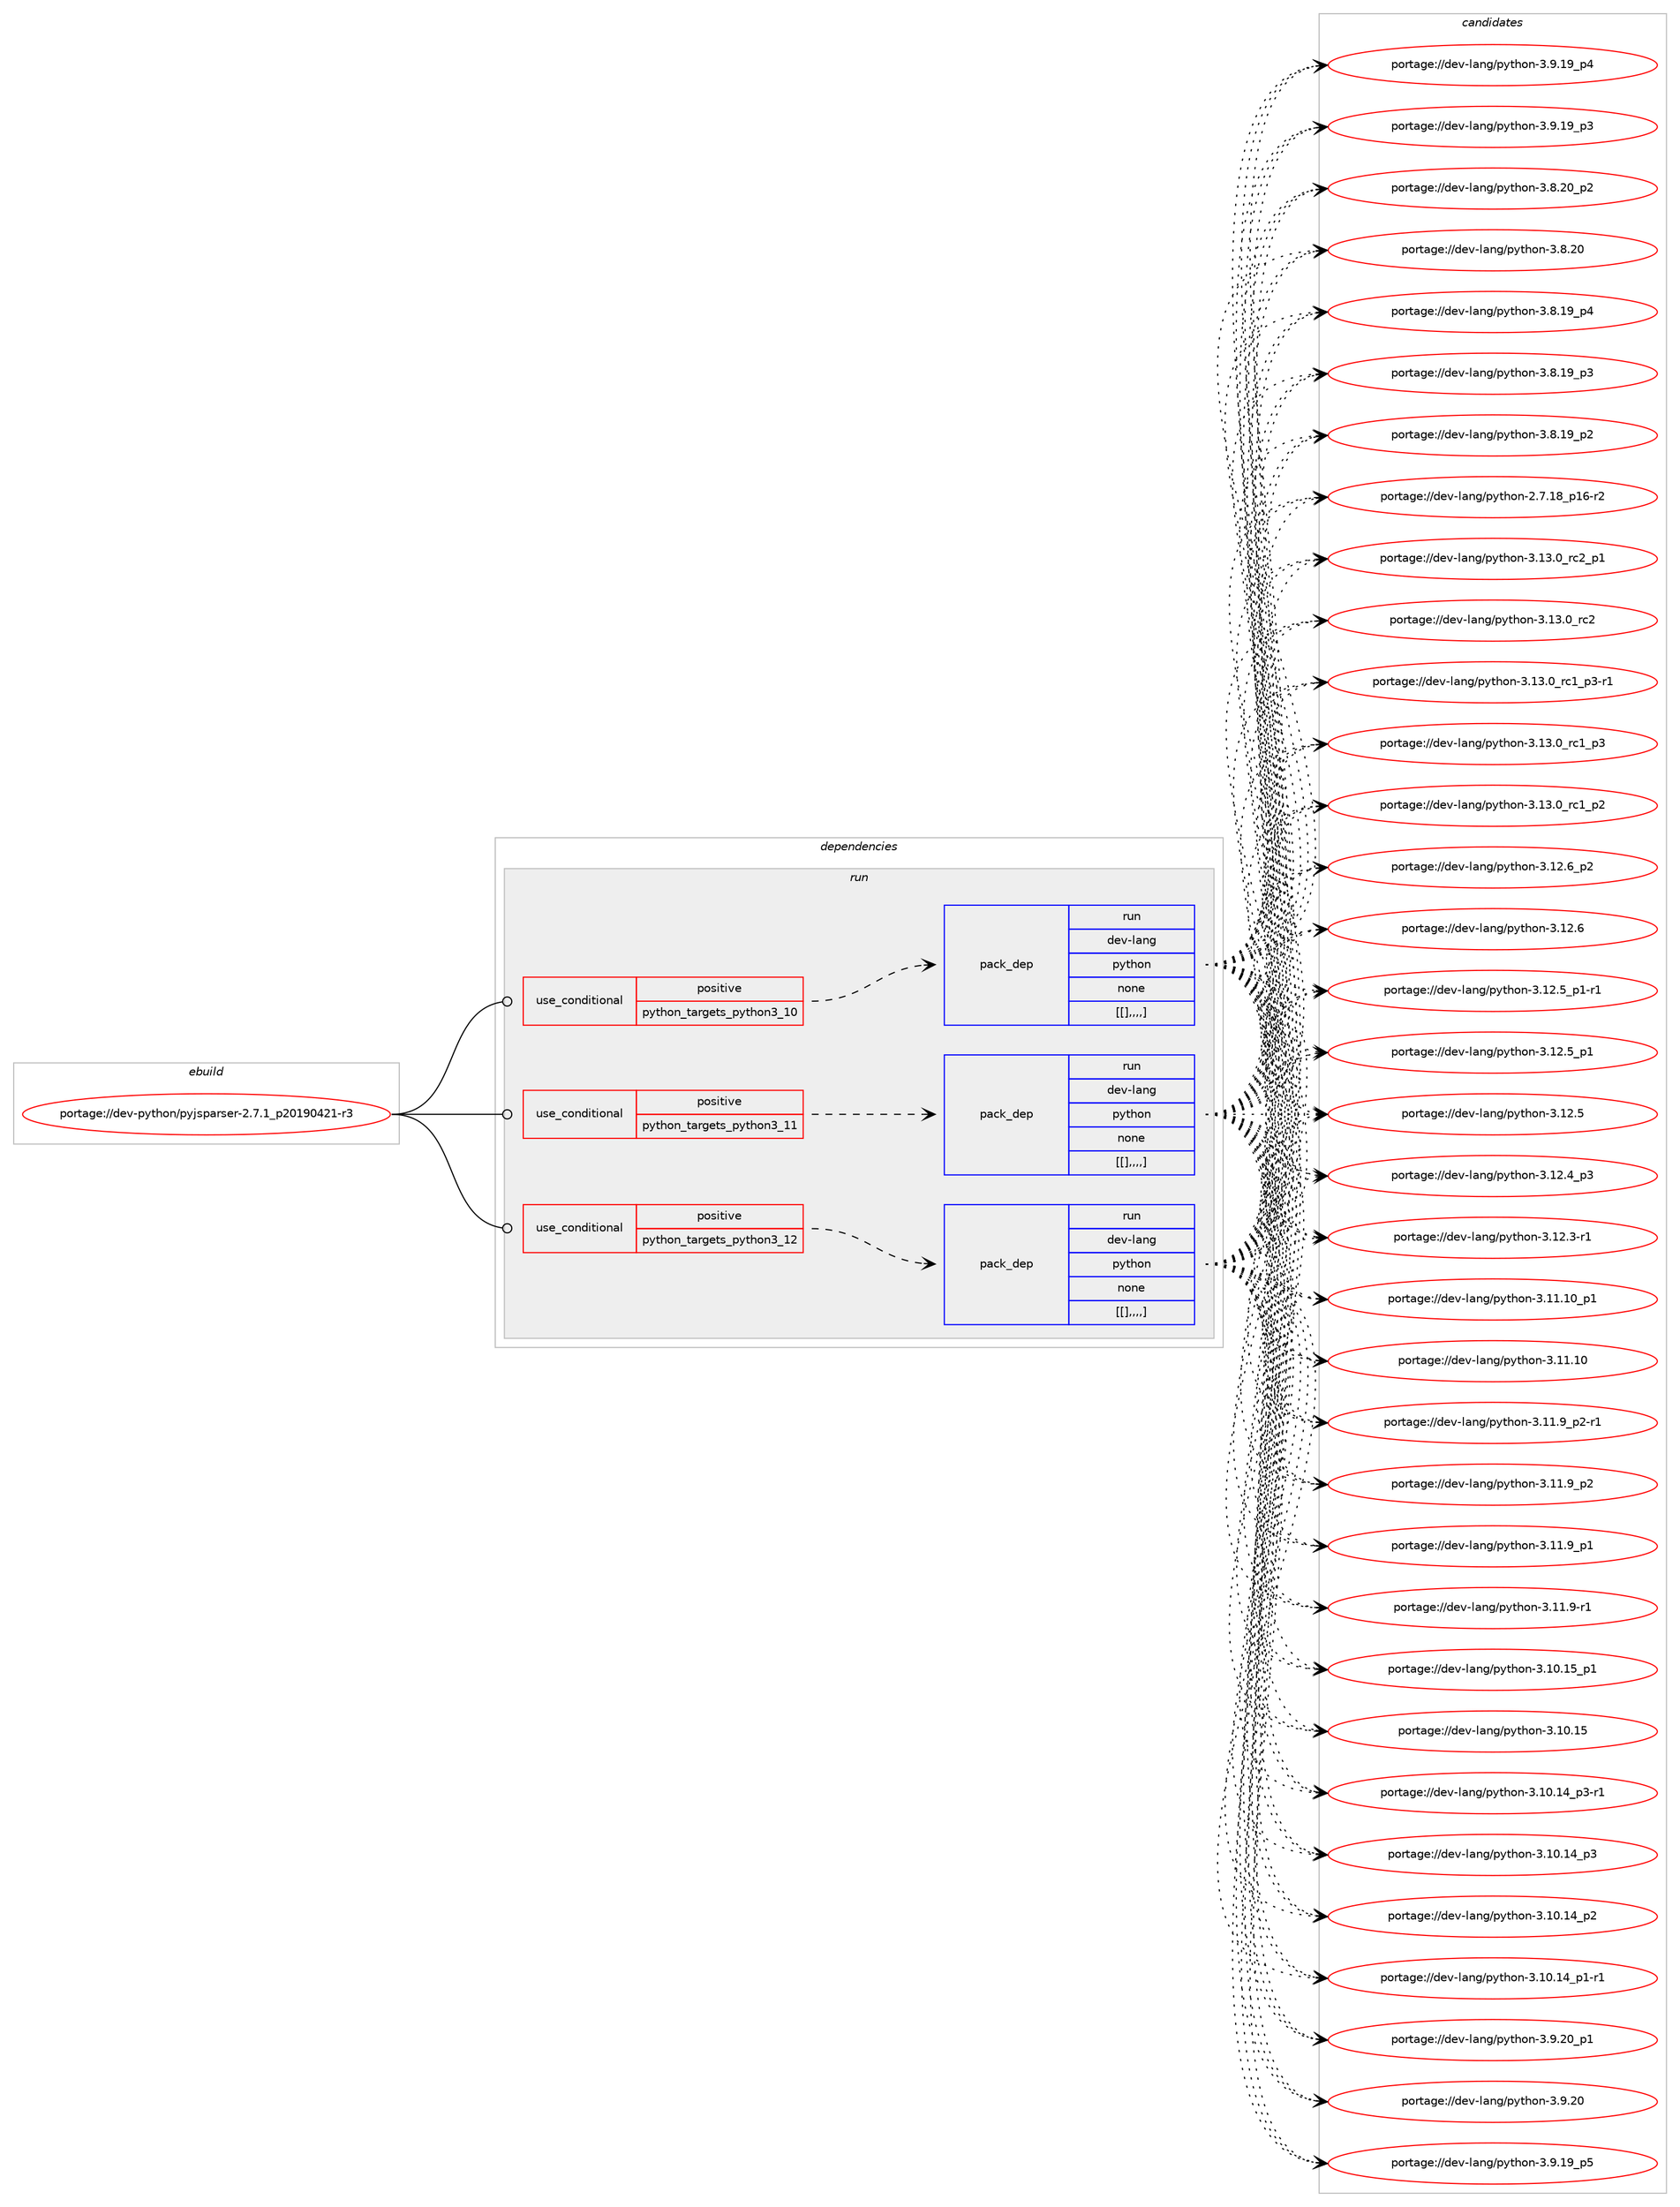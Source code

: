 digraph prolog {

# *************
# Graph options
# *************

newrank=true;
concentrate=true;
compound=true;
graph [rankdir=LR,fontname=Helvetica,fontsize=10,ranksep=1.5];#, ranksep=2.5, nodesep=0.2];
edge  [arrowhead=vee];
node  [fontname=Helvetica,fontsize=10];

# **********
# The ebuild
# **********

subgraph cluster_leftcol {
color=gray;
label=<<i>ebuild</i>>;
id [label="portage://dev-python/pyjsparser-2.7.1_p20190421-r3", color=red, width=4, href="../dev-python/pyjsparser-2.7.1_p20190421-r3.svg"];
}

# ****************
# The dependencies
# ****************

subgraph cluster_midcol {
color=gray;
label=<<i>dependencies</i>>;
subgraph cluster_compile {
fillcolor="#eeeeee";
style=filled;
label=<<i>compile</i>>;
}
subgraph cluster_compileandrun {
fillcolor="#eeeeee";
style=filled;
label=<<i>compile and run</i>>;
}
subgraph cluster_run {
fillcolor="#eeeeee";
style=filled;
label=<<i>run</i>>;
subgraph cond38518 {
dependency159483 [label=<<TABLE BORDER="0" CELLBORDER="1" CELLSPACING="0" CELLPADDING="4"><TR><TD ROWSPAN="3" CELLPADDING="10">use_conditional</TD></TR><TR><TD>positive</TD></TR><TR><TD>python_targets_python3_10</TD></TR></TABLE>>, shape=none, color=red];
subgraph pack119740 {
dependency159484 [label=<<TABLE BORDER="0" CELLBORDER="1" CELLSPACING="0" CELLPADDING="4" WIDTH="220"><TR><TD ROWSPAN="6" CELLPADDING="30">pack_dep</TD></TR><TR><TD WIDTH="110">run</TD></TR><TR><TD>dev-lang</TD></TR><TR><TD>python</TD></TR><TR><TD>none</TD></TR><TR><TD>[[],,,,]</TD></TR></TABLE>>, shape=none, color=blue];
}
dependency159483:e -> dependency159484:w [weight=20,style="dashed",arrowhead="vee"];
}
id:e -> dependency159483:w [weight=20,style="solid",arrowhead="odot"];
subgraph cond38519 {
dependency159485 [label=<<TABLE BORDER="0" CELLBORDER="1" CELLSPACING="0" CELLPADDING="4"><TR><TD ROWSPAN="3" CELLPADDING="10">use_conditional</TD></TR><TR><TD>positive</TD></TR><TR><TD>python_targets_python3_11</TD></TR></TABLE>>, shape=none, color=red];
subgraph pack119741 {
dependency159486 [label=<<TABLE BORDER="0" CELLBORDER="1" CELLSPACING="0" CELLPADDING="4" WIDTH="220"><TR><TD ROWSPAN="6" CELLPADDING="30">pack_dep</TD></TR><TR><TD WIDTH="110">run</TD></TR><TR><TD>dev-lang</TD></TR><TR><TD>python</TD></TR><TR><TD>none</TD></TR><TR><TD>[[],,,,]</TD></TR></TABLE>>, shape=none, color=blue];
}
dependency159485:e -> dependency159486:w [weight=20,style="dashed",arrowhead="vee"];
}
id:e -> dependency159485:w [weight=20,style="solid",arrowhead="odot"];
subgraph cond38520 {
dependency159487 [label=<<TABLE BORDER="0" CELLBORDER="1" CELLSPACING="0" CELLPADDING="4"><TR><TD ROWSPAN="3" CELLPADDING="10">use_conditional</TD></TR><TR><TD>positive</TD></TR><TR><TD>python_targets_python3_12</TD></TR></TABLE>>, shape=none, color=red];
subgraph pack119742 {
dependency159488 [label=<<TABLE BORDER="0" CELLBORDER="1" CELLSPACING="0" CELLPADDING="4" WIDTH="220"><TR><TD ROWSPAN="6" CELLPADDING="30">pack_dep</TD></TR><TR><TD WIDTH="110">run</TD></TR><TR><TD>dev-lang</TD></TR><TR><TD>python</TD></TR><TR><TD>none</TD></TR><TR><TD>[[],,,,]</TD></TR></TABLE>>, shape=none, color=blue];
}
dependency159487:e -> dependency159488:w [weight=20,style="dashed",arrowhead="vee"];
}
id:e -> dependency159487:w [weight=20,style="solid",arrowhead="odot"];
}
}

# **************
# The candidates
# **************

subgraph cluster_choices {
rank=same;
color=gray;
label=<<i>candidates</i>>;

subgraph choice119740 {
color=black;
nodesep=1;
choice100101118451089711010347112121116104111110455146495146489511499509511249 [label="portage://dev-lang/python-3.13.0_rc2_p1", color=red, width=4,href="../dev-lang/python-3.13.0_rc2_p1.svg"];
choice10010111845108971101034711212111610411111045514649514648951149950 [label="portage://dev-lang/python-3.13.0_rc2", color=red, width=4,href="../dev-lang/python-3.13.0_rc2.svg"];
choice1001011184510897110103471121211161041111104551464951464895114994995112514511449 [label="portage://dev-lang/python-3.13.0_rc1_p3-r1", color=red, width=4,href="../dev-lang/python-3.13.0_rc1_p3-r1.svg"];
choice100101118451089711010347112121116104111110455146495146489511499499511251 [label="portage://dev-lang/python-3.13.0_rc1_p3", color=red, width=4,href="../dev-lang/python-3.13.0_rc1_p3.svg"];
choice100101118451089711010347112121116104111110455146495146489511499499511250 [label="portage://dev-lang/python-3.13.0_rc1_p2", color=red, width=4,href="../dev-lang/python-3.13.0_rc1_p2.svg"];
choice100101118451089711010347112121116104111110455146495046549511250 [label="portage://dev-lang/python-3.12.6_p2", color=red, width=4,href="../dev-lang/python-3.12.6_p2.svg"];
choice10010111845108971101034711212111610411111045514649504654 [label="portage://dev-lang/python-3.12.6", color=red, width=4,href="../dev-lang/python-3.12.6.svg"];
choice1001011184510897110103471121211161041111104551464950465395112494511449 [label="portage://dev-lang/python-3.12.5_p1-r1", color=red, width=4,href="../dev-lang/python-3.12.5_p1-r1.svg"];
choice100101118451089711010347112121116104111110455146495046539511249 [label="portage://dev-lang/python-3.12.5_p1", color=red, width=4,href="../dev-lang/python-3.12.5_p1.svg"];
choice10010111845108971101034711212111610411111045514649504653 [label="portage://dev-lang/python-3.12.5", color=red, width=4,href="../dev-lang/python-3.12.5.svg"];
choice100101118451089711010347112121116104111110455146495046529511251 [label="portage://dev-lang/python-3.12.4_p3", color=red, width=4,href="../dev-lang/python-3.12.4_p3.svg"];
choice100101118451089711010347112121116104111110455146495046514511449 [label="portage://dev-lang/python-3.12.3-r1", color=red, width=4,href="../dev-lang/python-3.12.3-r1.svg"];
choice10010111845108971101034711212111610411111045514649494649489511249 [label="portage://dev-lang/python-3.11.10_p1", color=red, width=4,href="../dev-lang/python-3.11.10_p1.svg"];
choice1001011184510897110103471121211161041111104551464949464948 [label="portage://dev-lang/python-3.11.10", color=red, width=4,href="../dev-lang/python-3.11.10.svg"];
choice1001011184510897110103471121211161041111104551464949465795112504511449 [label="portage://dev-lang/python-3.11.9_p2-r1", color=red, width=4,href="../dev-lang/python-3.11.9_p2-r1.svg"];
choice100101118451089711010347112121116104111110455146494946579511250 [label="portage://dev-lang/python-3.11.9_p2", color=red, width=4,href="../dev-lang/python-3.11.9_p2.svg"];
choice100101118451089711010347112121116104111110455146494946579511249 [label="portage://dev-lang/python-3.11.9_p1", color=red, width=4,href="../dev-lang/python-3.11.9_p1.svg"];
choice100101118451089711010347112121116104111110455146494946574511449 [label="portage://dev-lang/python-3.11.9-r1", color=red, width=4,href="../dev-lang/python-3.11.9-r1.svg"];
choice10010111845108971101034711212111610411111045514649484649539511249 [label="portage://dev-lang/python-3.10.15_p1", color=red, width=4,href="../dev-lang/python-3.10.15_p1.svg"];
choice1001011184510897110103471121211161041111104551464948464953 [label="portage://dev-lang/python-3.10.15", color=red, width=4,href="../dev-lang/python-3.10.15.svg"];
choice100101118451089711010347112121116104111110455146494846495295112514511449 [label="portage://dev-lang/python-3.10.14_p3-r1", color=red, width=4,href="../dev-lang/python-3.10.14_p3-r1.svg"];
choice10010111845108971101034711212111610411111045514649484649529511251 [label="portage://dev-lang/python-3.10.14_p3", color=red, width=4,href="../dev-lang/python-3.10.14_p3.svg"];
choice10010111845108971101034711212111610411111045514649484649529511250 [label="portage://dev-lang/python-3.10.14_p2", color=red, width=4,href="../dev-lang/python-3.10.14_p2.svg"];
choice100101118451089711010347112121116104111110455146494846495295112494511449 [label="portage://dev-lang/python-3.10.14_p1-r1", color=red, width=4,href="../dev-lang/python-3.10.14_p1-r1.svg"];
choice100101118451089711010347112121116104111110455146574650489511249 [label="portage://dev-lang/python-3.9.20_p1", color=red, width=4,href="../dev-lang/python-3.9.20_p1.svg"];
choice10010111845108971101034711212111610411111045514657465048 [label="portage://dev-lang/python-3.9.20", color=red, width=4,href="../dev-lang/python-3.9.20.svg"];
choice100101118451089711010347112121116104111110455146574649579511253 [label="portage://dev-lang/python-3.9.19_p5", color=red, width=4,href="../dev-lang/python-3.9.19_p5.svg"];
choice100101118451089711010347112121116104111110455146574649579511252 [label="portage://dev-lang/python-3.9.19_p4", color=red, width=4,href="../dev-lang/python-3.9.19_p4.svg"];
choice100101118451089711010347112121116104111110455146574649579511251 [label="portage://dev-lang/python-3.9.19_p3", color=red, width=4,href="../dev-lang/python-3.9.19_p3.svg"];
choice100101118451089711010347112121116104111110455146564650489511250 [label="portage://dev-lang/python-3.8.20_p2", color=red, width=4,href="../dev-lang/python-3.8.20_p2.svg"];
choice10010111845108971101034711212111610411111045514656465048 [label="portage://dev-lang/python-3.8.20", color=red, width=4,href="../dev-lang/python-3.8.20.svg"];
choice100101118451089711010347112121116104111110455146564649579511252 [label="portage://dev-lang/python-3.8.19_p4", color=red, width=4,href="../dev-lang/python-3.8.19_p4.svg"];
choice100101118451089711010347112121116104111110455146564649579511251 [label="portage://dev-lang/python-3.8.19_p3", color=red, width=4,href="../dev-lang/python-3.8.19_p3.svg"];
choice100101118451089711010347112121116104111110455146564649579511250 [label="portage://dev-lang/python-3.8.19_p2", color=red, width=4,href="../dev-lang/python-3.8.19_p2.svg"];
choice100101118451089711010347112121116104111110455046554649569511249544511450 [label="portage://dev-lang/python-2.7.18_p16-r2", color=red, width=4,href="../dev-lang/python-2.7.18_p16-r2.svg"];
dependency159484:e -> choice100101118451089711010347112121116104111110455146495146489511499509511249:w [style=dotted,weight="100"];
dependency159484:e -> choice10010111845108971101034711212111610411111045514649514648951149950:w [style=dotted,weight="100"];
dependency159484:e -> choice1001011184510897110103471121211161041111104551464951464895114994995112514511449:w [style=dotted,weight="100"];
dependency159484:e -> choice100101118451089711010347112121116104111110455146495146489511499499511251:w [style=dotted,weight="100"];
dependency159484:e -> choice100101118451089711010347112121116104111110455146495146489511499499511250:w [style=dotted,weight="100"];
dependency159484:e -> choice100101118451089711010347112121116104111110455146495046549511250:w [style=dotted,weight="100"];
dependency159484:e -> choice10010111845108971101034711212111610411111045514649504654:w [style=dotted,weight="100"];
dependency159484:e -> choice1001011184510897110103471121211161041111104551464950465395112494511449:w [style=dotted,weight="100"];
dependency159484:e -> choice100101118451089711010347112121116104111110455146495046539511249:w [style=dotted,weight="100"];
dependency159484:e -> choice10010111845108971101034711212111610411111045514649504653:w [style=dotted,weight="100"];
dependency159484:e -> choice100101118451089711010347112121116104111110455146495046529511251:w [style=dotted,weight="100"];
dependency159484:e -> choice100101118451089711010347112121116104111110455146495046514511449:w [style=dotted,weight="100"];
dependency159484:e -> choice10010111845108971101034711212111610411111045514649494649489511249:w [style=dotted,weight="100"];
dependency159484:e -> choice1001011184510897110103471121211161041111104551464949464948:w [style=dotted,weight="100"];
dependency159484:e -> choice1001011184510897110103471121211161041111104551464949465795112504511449:w [style=dotted,weight="100"];
dependency159484:e -> choice100101118451089711010347112121116104111110455146494946579511250:w [style=dotted,weight="100"];
dependency159484:e -> choice100101118451089711010347112121116104111110455146494946579511249:w [style=dotted,weight="100"];
dependency159484:e -> choice100101118451089711010347112121116104111110455146494946574511449:w [style=dotted,weight="100"];
dependency159484:e -> choice10010111845108971101034711212111610411111045514649484649539511249:w [style=dotted,weight="100"];
dependency159484:e -> choice1001011184510897110103471121211161041111104551464948464953:w [style=dotted,weight="100"];
dependency159484:e -> choice100101118451089711010347112121116104111110455146494846495295112514511449:w [style=dotted,weight="100"];
dependency159484:e -> choice10010111845108971101034711212111610411111045514649484649529511251:w [style=dotted,weight="100"];
dependency159484:e -> choice10010111845108971101034711212111610411111045514649484649529511250:w [style=dotted,weight="100"];
dependency159484:e -> choice100101118451089711010347112121116104111110455146494846495295112494511449:w [style=dotted,weight="100"];
dependency159484:e -> choice100101118451089711010347112121116104111110455146574650489511249:w [style=dotted,weight="100"];
dependency159484:e -> choice10010111845108971101034711212111610411111045514657465048:w [style=dotted,weight="100"];
dependency159484:e -> choice100101118451089711010347112121116104111110455146574649579511253:w [style=dotted,weight="100"];
dependency159484:e -> choice100101118451089711010347112121116104111110455146574649579511252:w [style=dotted,weight="100"];
dependency159484:e -> choice100101118451089711010347112121116104111110455146574649579511251:w [style=dotted,weight="100"];
dependency159484:e -> choice100101118451089711010347112121116104111110455146564650489511250:w [style=dotted,weight="100"];
dependency159484:e -> choice10010111845108971101034711212111610411111045514656465048:w [style=dotted,weight="100"];
dependency159484:e -> choice100101118451089711010347112121116104111110455146564649579511252:w [style=dotted,weight="100"];
dependency159484:e -> choice100101118451089711010347112121116104111110455146564649579511251:w [style=dotted,weight="100"];
dependency159484:e -> choice100101118451089711010347112121116104111110455146564649579511250:w [style=dotted,weight="100"];
dependency159484:e -> choice100101118451089711010347112121116104111110455046554649569511249544511450:w [style=dotted,weight="100"];
}
subgraph choice119741 {
color=black;
nodesep=1;
choice100101118451089711010347112121116104111110455146495146489511499509511249 [label="portage://dev-lang/python-3.13.0_rc2_p1", color=red, width=4,href="../dev-lang/python-3.13.0_rc2_p1.svg"];
choice10010111845108971101034711212111610411111045514649514648951149950 [label="portage://dev-lang/python-3.13.0_rc2", color=red, width=4,href="../dev-lang/python-3.13.0_rc2.svg"];
choice1001011184510897110103471121211161041111104551464951464895114994995112514511449 [label="portage://dev-lang/python-3.13.0_rc1_p3-r1", color=red, width=4,href="../dev-lang/python-3.13.0_rc1_p3-r1.svg"];
choice100101118451089711010347112121116104111110455146495146489511499499511251 [label="portage://dev-lang/python-3.13.0_rc1_p3", color=red, width=4,href="../dev-lang/python-3.13.0_rc1_p3.svg"];
choice100101118451089711010347112121116104111110455146495146489511499499511250 [label="portage://dev-lang/python-3.13.0_rc1_p2", color=red, width=4,href="../dev-lang/python-3.13.0_rc1_p2.svg"];
choice100101118451089711010347112121116104111110455146495046549511250 [label="portage://dev-lang/python-3.12.6_p2", color=red, width=4,href="../dev-lang/python-3.12.6_p2.svg"];
choice10010111845108971101034711212111610411111045514649504654 [label="portage://dev-lang/python-3.12.6", color=red, width=4,href="../dev-lang/python-3.12.6.svg"];
choice1001011184510897110103471121211161041111104551464950465395112494511449 [label="portage://dev-lang/python-3.12.5_p1-r1", color=red, width=4,href="../dev-lang/python-3.12.5_p1-r1.svg"];
choice100101118451089711010347112121116104111110455146495046539511249 [label="portage://dev-lang/python-3.12.5_p1", color=red, width=4,href="../dev-lang/python-3.12.5_p1.svg"];
choice10010111845108971101034711212111610411111045514649504653 [label="portage://dev-lang/python-3.12.5", color=red, width=4,href="../dev-lang/python-3.12.5.svg"];
choice100101118451089711010347112121116104111110455146495046529511251 [label="portage://dev-lang/python-3.12.4_p3", color=red, width=4,href="../dev-lang/python-3.12.4_p3.svg"];
choice100101118451089711010347112121116104111110455146495046514511449 [label="portage://dev-lang/python-3.12.3-r1", color=red, width=4,href="../dev-lang/python-3.12.3-r1.svg"];
choice10010111845108971101034711212111610411111045514649494649489511249 [label="portage://dev-lang/python-3.11.10_p1", color=red, width=4,href="../dev-lang/python-3.11.10_p1.svg"];
choice1001011184510897110103471121211161041111104551464949464948 [label="portage://dev-lang/python-3.11.10", color=red, width=4,href="../dev-lang/python-3.11.10.svg"];
choice1001011184510897110103471121211161041111104551464949465795112504511449 [label="portage://dev-lang/python-3.11.9_p2-r1", color=red, width=4,href="../dev-lang/python-3.11.9_p2-r1.svg"];
choice100101118451089711010347112121116104111110455146494946579511250 [label="portage://dev-lang/python-3.11.9_p2", color=red, width=4,href="../dev-lang/python-3.11.9_p2.svg"];
choice100101118451089711010347112121116104111110455146494946579511249 [label="portage://dev-lang/python-3.11.9_p1", color=red, width=4,href="../dev-lang/python-3.11.9_p1.svg"];
choice100101118451089711010347112121116104111110455146494946574511449 [label="portage://dev-lang/python-3.11.9-r1", color=red, width=4,href="../dev-lang/python-3.11.9-r1.svg"];
choice10010111845108971101034711212111610411111045514649484649539511249 [label="portage://dev-lang/python-3.10.15_p1", color=red, width=4,href="../dev-lang/python-3.10.15_p1.svg"];
choice1001011184510897110103471121211161041111104551464948464953 [label="portage://dev-lang/python-3.10.15", color=red, width=4,href="../dev-lang/python-3.10.15.svg"];
choice100101118451089711010347112121116104111110455146494846495295112514511449 [label="portage://dev-lang/python-3.10.14_p3-r1", color=red, width=4,href="../dev-lang/python-3.10.14_p3-r1.svg"];
choice10010111845108971101034711212111610411111045514649484649529511251 [label="portage://dev-lang/python-3.10.14_p3", color=red, width=4,href="../dev-lang/python-3.10.14_p3.svg"];
choice10010111845108971101034711212111610411111045514649484649529511250 [label="portage://dev-lang/python-3.10.14_p2", color=red, width=4,href="../dev-lang/python-3.10.14_p2.svg"];
choice100101118451089711010347112121116104111110455146494846495295112494511449 [label="portage://dev-lang/python-3.10.14_p1-r1", color=red, width=4,href="../dev-lang/python-3.10.14_p1-r1.svg"];
choice100101118451089711010347112121116104111110455146574650489511249 [label="portage://dev-lang/python-3.9.20_p1", color=red, width=4,href="../dev-lang/python-3.9.20_p1.svg"];
choice10010111845108971101034711212111610411111045514657465048 [label="portage://dev-lang/python-3.9.20", color=red, width=4,href="../dev-lang/python-3.9.20.svg"];
choice100101118451089711010347112121116104111110455146574649579511253 [label="portage://dev-lang/python-3.9.19_p5", color=red, width=4,href="../dev-lang/python-3.9.19_p5.svg"];
choice100101118451089711010347112121116104111110455146574649579511252 [label="portage://dev-lang/python-3.9.19_p4", color=red, width=4,href="../dev-lang/python-3.9.19_p4.svg"];
choice100101118451089711010347112121116104111110455146574649579511251 [label="portage://dev-lang/python-3.9.19_p3", color=red, width=4,href="../dev-lang/python-3.9.19_p3.svg"];
choice100101118451089711010347112121116104111110455146564650489511250 [label="portage://dev-lang/python-3.8.20_p2", color=red, width=4,href="../dev-lang/python-3.8.20_p2.svg"];
choice10010111845108971101034711212111610411111045514656465048 [label="portage://dev-lang/python-3.8.20", color=red, width=4,href="../dev-lang/python-3.8.20.svg"];
choice100101118451089711010347112121116104111110455146564649579511252 [label="portage://dev-lang/python-3.8.19_p4", color=red, width=4,href="../dev-lang/python-3.8.19_p4.svg"];
choice100101118451089711010347112121116104111110455146564649579511251 [label="portage://dev-lang/python-3.8.19_p3", color=red, width=4,href="../dev-lang/python-3.8.19_p3.svg"];
choice100101118451089711010347112121116104111110455146564649579511250 [label="portage://dev-lang/python-3.8.19_p2", color=red, width=4,href="../dev-lang/python-3.8.19_p2.svg"];
choice100101118451089711010347112121116104111110455046554649569511249544511450 [label="portage://dev-lang/python-2.7.18_p16-r2", color=red, width=4,href="../dev-lang/python-2.7.18_p16-r2.svg"];
dependency159486:e -> choice100101118451089711010347112121116104111110455146495146489511499509511249:w [style=dotted,weight="100"];
dependency159486:e -> choice10010111845108971101034711212111610411111045514649514648951149950:w [style=dotted,weight="100"];
dependency159486:e -> choice1001011184510897110103471121211161041111104551464951464895114994995112514511449:w [style=dotted,weight="100"];
dependency159486:e -> choice100101118451089711010347112121116104111110455146495146489511499499511251:w [style=dotted,weight="100"];
dependency159486:e -> choice100101118451089711010347112121116104111110455146495146489511499499511250:w [style=dotted,weight="100"];
dependency159486:e -> choice100101118451089711010347112121116104111110455146495046549511250:w [style=dotted,weight="100"];
dependency159486:e -> choice10010111845108971101034711212111610411111045514649504654:w [style=dotted,weight="100"];
dependency159486:e -> choice1001011184510897110103471121211161041111104551464950465395112494511449:w [style=dotted,weight="100"];
dependency159486:e -> choice100101118451089711010347112121116104111110455146495046539511249:w [style=dotted,weight="100"];
dependency159486:e -> choice10010111845108971101034711212111610411111045514649504653:w [style=dotted,weight="100"];
dependency159486:e -> choice100101118451089711010347112121116104111110455146495046529511251:w [style=dotted,weight="100"];
dependency159486:e -> choice100101118451089711010347112121116104111110455146495046514511449:w [style=dotted,weight="100"];
dependency159486:e -> choice10010111845108971101034711212111610411111045514649494649489511249:w [style=dotted,weight="100"];
dependency159486:e -> choice1001011184510897110103471121211161041111104551464949464948:w [style=dotted,weight="100"];
dependency159486:e -> choice1001011184510897110103471121211161041111104551464949465795112504511449:w [style=dotted,weight="100"];
dependency159486:e -> choice100101118451089711010347112121116104111110455146494946579511250:w [style=dotted,weight="100"];
dependency159486:e -> choice100101118451089711010347112121116104111110455146494946579511249:w [style=dotted,weight="100"];
dependency159486:e -> choice100101118451089711010347112121116104111110455146494946574511449:w [style=dotted,weight="100"];
dependency159486:e -> choice10010111845108971101034711212111610411111045514649484649539511249:w [style=dotted,weight="100"];
dependency159486:e -> choice1001011184510897110103471121211161041111104551464948464953:w [style=dotted,weight="100"];
dependency159486:e -> choice100101118451089711010347112121116104111110455146494846495295112514511449:w [style=dotted,weight="100"];
dependency159486:e -> choice10010111845108971101034711212111610411111045514649484649529511251:w [style=dotted,weight="100"];
dependency159486:e -> choice10010111845108971101034711212111610411111045514649484649529511250:w [style=dotted,weight="100"];
dependency159486:e -> choice100101118451089711010347112121116104111110455146494846495295112494511449:w [style=dotted,weight="100"];
dependency159486:e -> choice100101118451089711010347112121116104111110455146574650489511249:w [style=dotted,weight="100"];
dependency159486:e -> choice10010111845108971101034711212111610411111045514657465048:w [style=dotted,weight="100"];
dependency159486:e -> choice100101118451089711010347112121116104111110455146574649579511253:w [style=dotted,weight="100"];
dependency159486:e -> choice100101118451089711010347112121116104111110455146574649579511252:w [style=dotted,weight="100"];
dependency159486:e -> choice100101118451089711010347112121116104111110455146574649579511251:w [style=dotted,weight="100"];
dependency159486:e -> choice100101118451089711010347112121116104111110455146564650489511250:w [style=dotted,weight="100"];
dependency159486:e -> choice10010111845108971101034711212111610411111045514656465048:w [style=dotted,weight="100"];
dependency159486:e -> choice100101118451089711010347112121116104111110455146564649579511252:w [style=dotted,weight="100"];
dependency159486:e -> choice100101118451089711010347112121116104111110455146564649579511251:w [style=dotted,weight="100"];
dependency159486:e -> choice100101118451089711010347112121116104111110455146564649579511250:w [style=dotted,weight="100"];
dependency159486:e -> choice100101118451089711010347112121116104111110455046554649569511249544511450:w [style=dotted,weight="100"];
}
subgraph choice119742 {
color=black;
nodesep=1;
choice100101118451089711010347112121116104111110455146495146489511499509511249 [label="portage://dev-lang/python-3.13.0_rc2_p1", color=red, width=4,href="../dev-lang/python-3.13.0_rc2_p1.svg"];
choice10010111845108971101034711212111610411111045514649514648951149950 [label="portage://dev-lang/python-3.13.0_rc2", color=red, width=4,href="../dev-lang/python-3.13.0_rc2.svg"];
choice1001011184510897110103471121211161041111104551464951464895114994995112514511449 [label="portage://dev-lang/python-3.13.0_rc1_p3-r1", color=red, width=4,href="../dev-lang/python-3.13.0_rc1_p3-r1.svg"];
choice100101118451089711010347112121116104111110455146495146489511499499511251 [label="portage://dev-lang/python-3.13.0_rc1_p3", color=red, width=4,href="../dev-lang/python-3.13.0_rc1_p3.svg"];
choice100101118451089711010347112121116104111110455146495146489511499499511250 [label="portage://dev-lang/python-3.13.0_rc1_p2", color=red, width=4,href="../dev-lang/python-3.13.0_rc1_p2.svg"];
choice100101118451089711010347112121116104111110455146495046549511250 [label="portage://dev-lang/python-3.12.6_p2", color=red, width=4,href="../dev-lang/python-3.12.6_p2.svg"];
choice10010111845108971101034711212111610411111045514649504654 [label="portage://dev-lang/python-3.12.6", color=red, width=4,href="../dev-lang/python-3.12.6.svg"];
choice1001011184510897110103471121211161041111104551464950465395112494511449 [label="portage://dev-lang/python-3.12.5_p1-r1", color=red, width=4,href="../dev-lang/python-3.12.5_p1-r1.svg"];
choice100101118451089711010347112121116104111110455146495046539511249 [label="portage://dev-lang/python-3.12.5_p1", color=red, width=4,href="../dev-lang/python-3.12.5_p1.svg"];
choice10010111845108971101034711212111610411111045514649504653 [label="portage://dev-lang/python-3.12.5", color=red, width=4,href="../dev-lang/python-3.12.5.svg"];
choice100101118451089711010347112121116104111110455146495046529511251 [label="portage://dev-lang/python-3.12.4_p3", color=red, width=4,href="../dev-lang/python-3.12.4_p3.svg"];
choice100101118451089711010347112121116104111110455146495046514511449 [label="portage://dev-lang/python-3.12.3-r1", color=red, width=4,href="../dev-lang/python-3.12.3-r1.svg"];
choice10010111845108971101034711212111610411111045514649494649489511249 [label="portage://dev-lang/python-3.11.10_p1", color=red, width=4,href="../dev-lang/python-3.11.10_p1.svg"];
choice1001011184510897110103471121211161041111104551464949464948 [label="portage://dev-lang/python-3.11.10", color=red, width=4,href="../dev-lang/python-3.11.10.svg"];
choice1001011184510897110103471121211161041111104551464949465795112504511449 [label="portage://dev-lang/python-3.11.9_p2-r1", color=red, width=4,href="../dev-lang/python-3.11.9_p2-r1.svg"];
choice100101118451089711010347112121116104111110455146494946579511250 [label="portage://dev-lang/python-3.11.9_p2", color=red, width=4,href="../dev-lang/python-3.11.9_p2.svg"];
choice100101118451089711010347112121116104111110455146494946579511249 [label="portage://dev-lang/python-3.11.9_p1", color=red, width=4,href="../dev-lang/python-3.11.9_p1.svg"];
choice100101118451089711010347112121116104111110455146494946574511449 [label="portage://dev-lang/python-3.11.9-r1", color=red, width=4,href="../dev-lang/python-3.11.9-r1.svg"];
choice10010111845108971101034711212111610411111045514649484649539511249 [label="portage://dev-lang/python-3.10.15_p1", color=red, width=4,href="../dev-lang/python-3.10.15_p1.svg"];
choice1001011184510897110103471121211161041111104551464948464953 [label="portage://dev-lang/python-3.10.15", color=red, width=4,href="../dev-lang/python-3.10.15.svg"];
choice100101118451089711010347112121116104111110455146494846495295112514511449 [label="portage://dev-lang/python-3.10.14_p3-r1", color=red, width=4,href="../dev-lang/python-3.10.14_p3-r1.svg"];
choice10010111845108971101034711212111610411111045514649484649529511251 [label="portage://dev-lang/python-3.10.14_p3", color=red, width=4,href="../dev-lang/python-3.10.14_p3.svg"];
choice10010111845108971101034711212111610411111045514649484649529511250 [label="portage://dev-lang/python-3.10.14_p2", color=red, width=4,href="../dev-lang/python-3.10.14_p2.svg"];
choice100101118451089711010347112121116104111110455146494846495295112494511449 [label="portage://dev-lang/python-3.10.14_p1-r1", color=red, width=4,href="../dev-lang/python-3.10.14_p1-r1.svg"];
choice100101118451089711010347112121116104111110455146574650489511249 [label="portage://dev-lang/python-3.9.20_p1", color=red, width=4,href="../dev-lang/python-3.9.20_p1.svg"];
choice10010111845108971101034711212111610411111045514657465048 [label="portage://dev-lang/python-3.9.20", color=red, width=4,href="../dev-lang/python-3.9.20.svg"];
choice100101118451089711010347112121116104111110455146574649579511253 [label="portage://dev-lang/python-3.9.19_p5", color=red, width=4,href="../dev-lang/python-3.9.19_p5.svg"];
choice100101118451089711010347112121116104111110455146574649579511252 [label="portage://dev-lang/python-3.9.19_p4", color=red, width=4,href="../dev-lang/python-3.9.19_p4.svg"];
choice100101118451089711010347112121116104111110455146574649579511251 [label="portage://dev-lang/python-3.9.19_p3", color=red, width=4,href="../dev-lang/python-3.9.19_p3.svg"];
choice100101118451089711010347112121116104111110455146564650489511250 [label="portage://dev-lang/python-3.8.20_p2", color=red, width=4,href="../dev-lang/python-3.8.20_p2.svg"];
choice10010111845108971101034711212111610411111045514656465048 [label="portage://dev-lang/python-3.8.20", color=red, width=4,href="../dev-lang/python-3.8.20.svg"];
choice100101118451089711010347112121116104111110455146564649579511252 [label="portage://dev-lang/python-3.8.19_p4", color=red, width=4,href="../dev-lang/python-3.8.19_p4.svg"];
choice100101118451089711010347112121116104111110455146564649579511251 [label="portage://dev-lang/python-3.8.19_p3", color=red, width=4,href="../dev-lang/python-3.8.19_p3.svg"];
choice100101118451089711010347112121116104111110455146564649579511250 [label="portage://dev-lang/python-3.8.19_p2", color=red, width=4,href="../dev-lang/python-3.8.19_p2.svg"];
choice100101118451089711010347112121116104111110455046554649569511249544511450 [label="portage://dev-lang/python-2.7.18_p16-r2", color=red, width=4,href="../dev-lang/python-2.7.18_p16-r2.svg"];
dependency159488:e -> choice100101118451089711010347112121116104111110455146495146489511499509511249:w [style=dotted,weight="100"];
dependency159488:e -> choice10010111845108971101034711212111610411111045514649514648951149950:w [style=dotted,weight="100"];
dependency159488:e -> choice1001011184510897110103471121211161041111104551464951464895114994995112514511449:w [style=dotted,weight="100"];
dependency159488:e -> choice100101118451089711010347112121116104111110455146495146489511499499511251:w [style=dotted,weight="100"];
dependency159488:e -> choice100101118451089711010347112121116104111110455146495146489511499499511250:w [style=dotted,weight="100"];
dependency159488:e -> choice100101118451089711010347112121116104111110455146495046549511250:w [style=dotted,weight="100"];
dependency159488:e -> choice10010111845108971101034711212111610411111045514649504654:w [style=dotted,weight="100"];
dependency159488:e -> choice1001011184510897110103471121211161041111104551464950465395112494511449:w [style=dotted,weight="100"];
dependency159488:e -> choice100101118451089711010347112121116104111110455146495046539511249:w [style=dotted,weight="100"];
dependency159488:e -> choice10010111845108971101034711212111610411111045514649504653:w [style=dotted,weight="100"];
dependency159488:e -> choice100101118451089711010347112121116104111110455146495046529511251:w [style=dotted,weight="100"];
dependency159488:e -> choice100101118451089711010347112121116104111110455146495046514511449:w [style=dotted,weight="100"];
dependency159488:e -> choice10010111845108971101034711212111610411111045514649494649489511249:w [style=dotted,weight="100"];
dependency159488:e -> choice1001011184510897110103471121211161041111104551464949464948:w [style=dotted,weight="100"];
dependency159488:e -> choice1001011184510897110103471121211161041111104551464949465795112504511449:w [style=dotted,weight="100"];
dependency159488:e -> choice100101118451089711010347112121116104111110455146494946579511250:w [style=dotted,weight="100"];
dependency159488:e -> choice100101118451089711010347112121116104111110455146494946579511249:w [style=dotted,weight="100"];
dependency159488:e -> choice100101118451089711010347112121116104111110455146494946574511449:w [style=dotted,weight="100"];
dependency159488:e -> choice10010111845108971101034711212111610411111045514649484649539511249:w [style=dotted,weight="100"];
dependency159488:e -> choice1001011184510897110103471121211161041111104551464948464953:w [style=dotted,weight="100"];
dependency159488:e -> choice100101118451089711010347112121116104111110455146494846495295112514511449:w [style=dotted,weight="100"];
dependency159488:e -> choice10010111845108971101034711212111610411111045514649484649529511251:w [style=dotted,weight="100"];
dependency159488:e -> choice10010111845108971101034711212111610411111045514649484649529511250:w [style=dotted,weight="100"];
dependency159488:e -> choice100101118451089711010347112121116104111110455146494846495295112494511449:w [style=dotted,weight="100"];
dependency159488:e -> choice100101118451089711010347112121116104111110455146574650489511249:w [style=dotted,weight="100"];
dependency159488:e -> choice10010111845108971101034711212111610411111045514657465048:w [style=dotted,weight="100"];
dependency159488:e -> choice100101118451089711010347112121116104111110455146574649579511253:w [style=dotted,weight="100"];
dependency159488:e -> choice100101118451089711010347112121116104111110455146574649579511252:w [style=dotted,weight="100"];
dependency159488:e -> choice100101118451089711010347112121116104111110455146574649579511251:w [style=dotted,weight="100"];
dependency159488:e -> choice100101118451089711010347112121116104111110455146564650489511250:w [style=dotted,weight="100"];
dependency159488:e -> choice10010111845108971101034711212111610411111045514656465048:w [style=dotted,weight="100"];
dependency159488:e -> choice100101118451089711010347112121116104111110455146564649579511252:w [style=dotted,weight="100"];
dependency159488:e -> choice100101118451089711010347112121116104111110455146564649579511251:w [style=dotted,weight="100"];
dependency159488:e -> choice100101118451089711010347112121116104111110455146564649579511250:w [style=dotted,weight="100"];
dependency159488:e -> choice100101118451089711010347112121116104111110455046554649569511249544511450:w [style=dotted,weight="100"];
}
}

}
